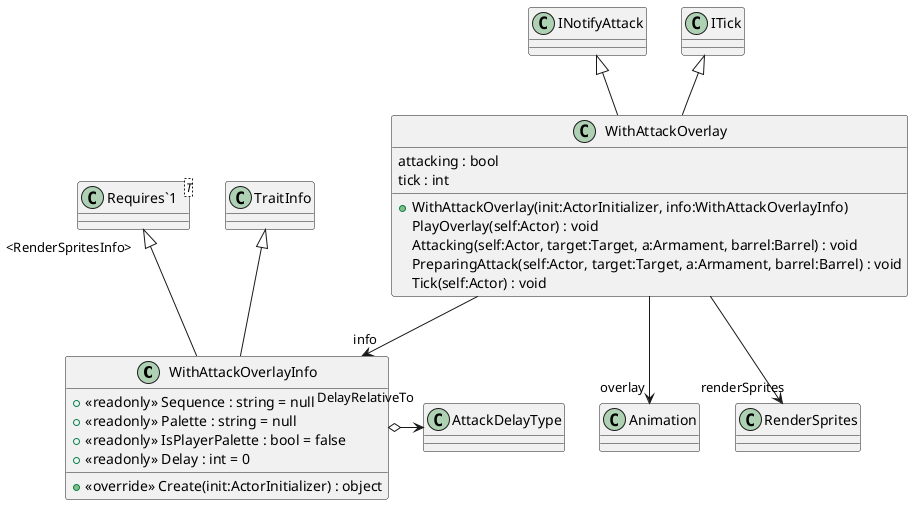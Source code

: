 @startuml
class WithAttackOverlayInfo {
    + <<readonly>> Sequence : string = null
    + <<readonly>> Palette : string = null
    + <<readonly>> IsPlayerPalette : bool = false
    + <<readonly>> Delay : int = 0
    + <<override>> Create(init:ActorInitializer) : object
}
class WithAttackOverlay {
    attacking : bool
    tick : int
    + WithAttackOverlay(init:ActorInitializer, info:WithAttackOverlayInfo)
    PlayOverlay(self:Actor) : void
    Attacking(self:Actor, target:Target, a:Armament, barrel:Barrel) : void
    PreparingAttack(self:Actor, target:Target, a:Armament, barrel:Barrel) : void
    Tick(self:Actor) : void
}
class "Requires`1"<T> {
}
TraitInfo <|-- WithAttackOverlayInfo
"Requires`1" "<RenderSpritesInfo>" <|-- WithAttackOverlayInfo
WithAttackOverlayInfo o-> "DelayRelativeTo" AttackDelayType
INotifyAttack <|-- WithAttackOverlay
ITick <|-- WithAttackOverlay
WithAttackOverlay --> "overlay" Animation
WithAttackOverlay --> "renderSprites" RenderSprites
WithAttackOverlay --> "info" WithAttackOverlayInfo
@enduml
